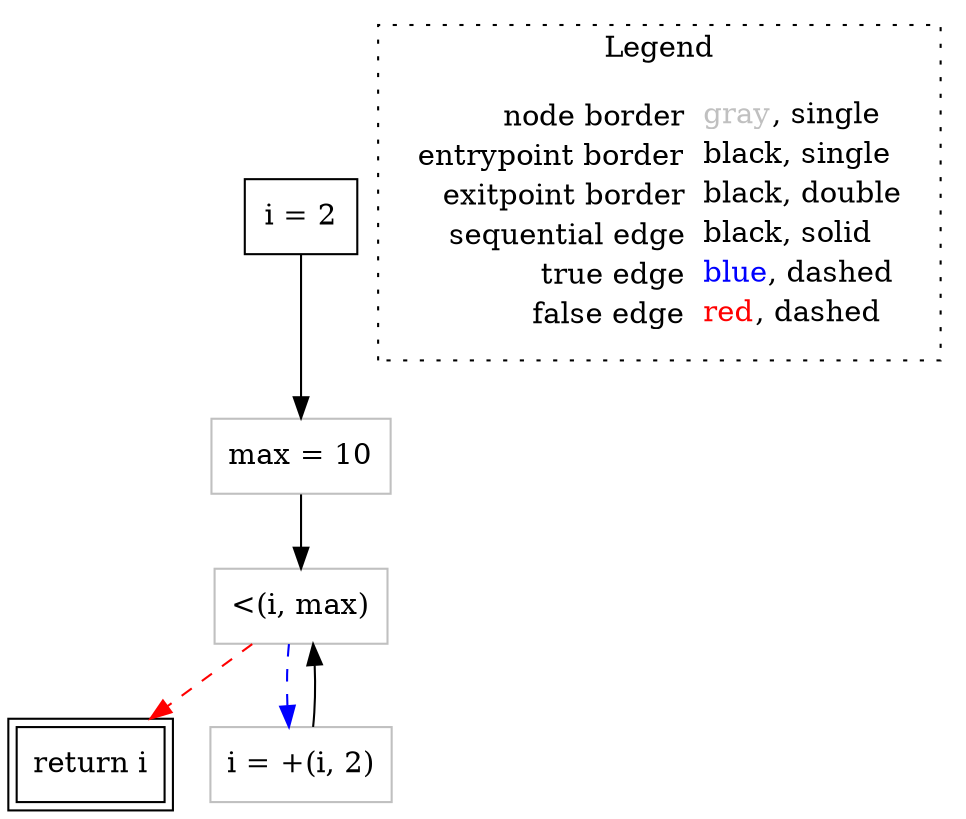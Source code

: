 digraph {
	"node0" [shape="rect",color="black",label=<i = 2>];
	"node1" [shape="rect",color="gray",label=<&lt;(i, max)>];
	"node2" [shape="rect",color="black",peripheries="2",label=<return i>];
	"node3" [shape="rect",color="gray",label=<i = +(i, 2)>];
	"node4" [shape="rect",color="gray",label=<max = 10>];
	"node0" -> "node4" [color="black"];
	"node1" -> "node2" [color="red",style="dashed"];
	"node1" -> "node3" [color="blue",style="dashed"];
	"node3" -> "node1" [color="black"];
	"node4" -> "node1" [color="black"];
subgraph cluster_legend {
	label="Legend";
	style=dotted;
	node [shape=plaintext];
	"legend" [label=<<table border="0" cellpadding="2" cellspacing="0" cellborder="0"><tr><td align="right">node border&nbsp;</td><td align="left"><font color="gray">gray</font>, single</td></tr><tr><td align="right">entrypoint border&nbsp;</td><td align="left"><font color="black">black</font>, single</td></tr><tr><td align="right">exitpoint border&nbsp;</td><td align="left"><font color="black">black</font>, double</td></tr><tr><td align="right">sequential edge&nbsp;</td><td align="left"><font color="black">black</font>, solid</td></tr><tr><td align="right">true edge&nbsp;</td><td align="left"><font color="blue">blue</font>, dashed</td></tr><tr><td align="right">false edge&nbsp;</td><td align="left"><font color="red">red</font>, dashed</td></tr></table>>];
}

}
